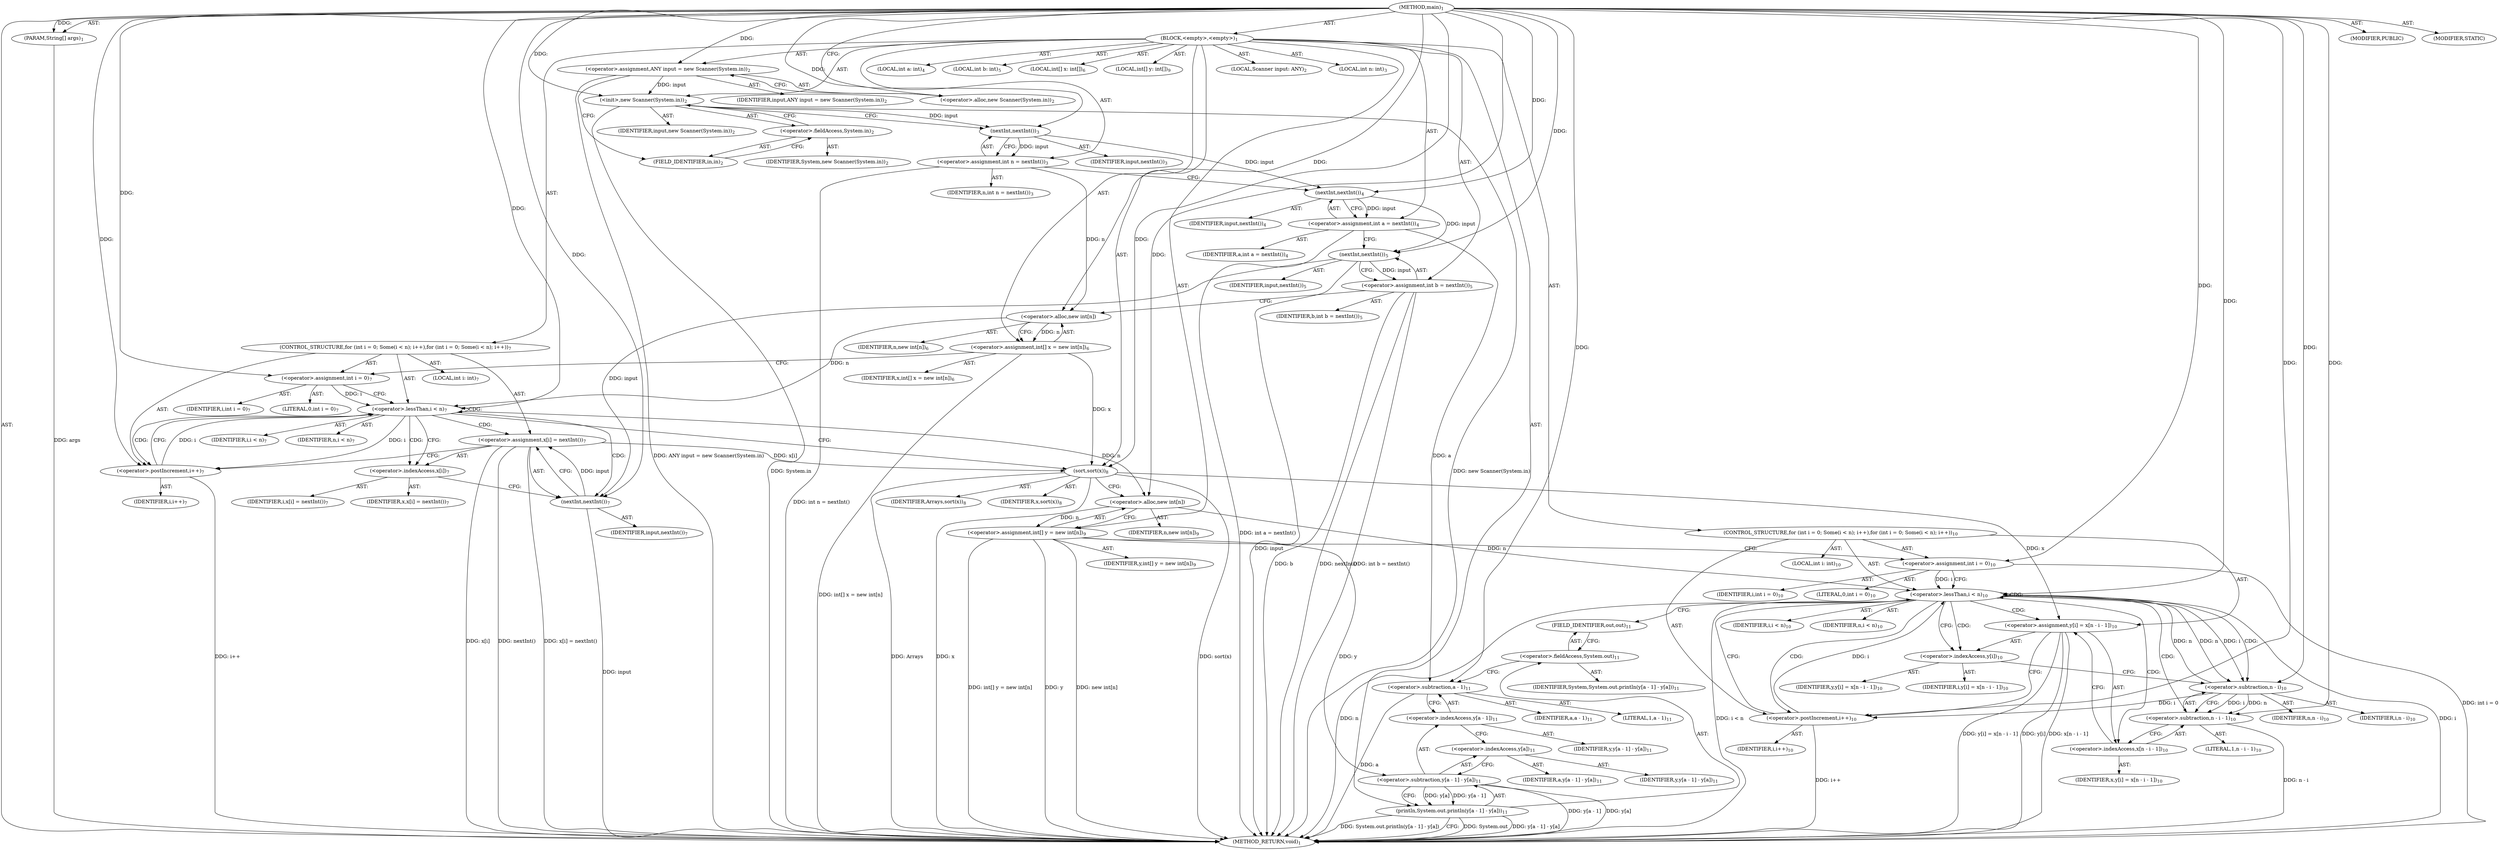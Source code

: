 digraph "main" {  
"19" [label = <(METHOD,main)<SUB>1</SUB>> ]
"20" [label = <(PARAM,String[] args)<SUB>1</SUB>> ]
"21" [label = <(BLOCK,&lt;empty&gt;,&lt;empty&gt;)<SUB>1</SUB>> ]
"4" [label = <(LOCAL,Scanner input: ANY)<SUB>2</SUB>> ]
"22" [label = <(&lt;operator&gt;.assignment,ANY input = new Scanner(System.in))<SUB>2</SUB>> ]
"23" [label = <(IDENTIFIER,input,ANY input = new Scanner(System.in))<SUB>2</SUB>> ]
"24" [label = <(&lt;operator&gt;.alloc,new Scanner(System.in))<SUB>2</SUB>> ]
"25" [label = <(&lt;init&gt;,new Scanner(System.in))<SUB>2</SUB>> ]
"3" [label = <(IDENTIFIER,input,new Scanner(System.in))<SUB>2</SUB>> ]
"26" [label = <(&lt;operator&gt;.fieldAccess,System.in)<SUB>2</SUB>> ]
"27" [label = <(IDENTIFIER,System,new Scanner(System.in))<SUB>2</SUB>> ]
"28" [label = <(FIELD_IDENTIFIER,in,in)<SUB>2</SUB>> ]
"29" [label = <(LOCAL,int n: int)<SUB>3</SUB>> ]
"30" [label = <(&lt;operator&gt;.assignment,int n = nextInt())<SUB>3</SUB>> ]
"31" [label = <(IDENTIFIER,n,int n = nextInt())<SUB>3</SUB>> ]
"32" [label = <(nextInt,nextInt())<SUB>3</SUB>> ]
"33" [label = <(IDENTIFIER,input,nextInt())<SUB>3</SUB>> ]
"34" [label = <(LOCAL,int a: int)<SUB>4</SUB>> ]
"35" [label = <(&lt;operator&gt;.assignment,int a = nextInt())<SUB>4</SUB>> ]
"36" [label = <(IDENTIFIER,a,int a = nextInt())<SUB>4</SUB>> ]
"37" [label = <(nextInt,nextInt())<SUB>4</SUB>> ]
"38" [label = <(IDENTIFIER,input,nextInt())<SUB>4</SUB>> ]
"39" [label = <(LOCAL,int b: int)<SUB>5</SUB>> ]
"40" [label = <(&lt;operator&gt;.assignment,int b = nextInt())<SUB>5</SUB>> ]
"41" [label = <(IDENTIFIER,b,int b = nextInt())<SUB>5</SUB>> ]
"42" [label = <(nextInt,nextInt())<SUB>5</SUB>> ]
"43" [label = <(IDENTIFIER,input,nextInt())<SUB>5</SUB>> ]
"44" [label = <(LOCAL,int[] x: int[])<SUB>6</SUB>> ]
"45" [label = <(&lt;operator&gt;.assignment,int[] x = new int[n])<SUB>6</SUB>> ]
"46" [label = <(IDENTIFIER,x,int[] x = new int[n])<SUB>6</SUB>> ]
"47" [label = <(&lt;operator&gt;.alloc,new int[n])> ]
"48" [label = <(IDENTIFIER,n,new int[n])<SUB>6</SUB>> ]
"49" [label = <(CONTROL_STRUCTURE,for (int i = 0; Some(i &lt; n); i++),for (int i = 0; Some(i &lt; n); i++))<SUB>7</SUB>> ]
"50" [label = <(LOCAL,int i: int)<SUB>7</SUB>> ]
"51" [label = <(&lt;operator&gt;.assignment,int i = 0)<SUB>7</SUB>> ]
"52" [label = <(IDENTIFIER,i,int i = 0)<SUB>7</SUB>> ]
"53" [label = <(LITERAL,0,int i = 0)<SUB>7</SUB>> ]
"54" [label = <(&lt;operator&gt;.lessThan,i &lt; n)<SUB>7</SUB>> ]
"55" [label = <(IDENTIFIER,i,i &lt; n)<SUB>7</SUB>> ]
"56" [label = <(IDENTIFIER,n,i &lt; n)<SUB>7</SUB>> ]
"57" [label = <(&lt;operator&gt;.postIncrement,i++)<SUB>7</SUB>> ]
"58" [label = <(IDENTIFIER,i,i++)<SUB>7</SUB>> ]
"59" [label = <(&lt;operator&gt;.assignment,x[i] = nextInt())<SUB>7</SUB>> ]
"60" [label = <(&lt;operator&gt;.indexAccess,x[i])<SUB>7</SUB>> ]
"61" [label = <(IDENTIFIER,x,x[i] = nextInt())<SUB>7</SUB>> ]
"62" [label = <(IDENTIFIER,i,x[i] = nextInt())<SUB>7</SUB>> ]
"63" [label = <(nextInt,nextInt())<SUB>7</SUB>> ]
"64" [label = <(IDENTIFIER,input,nextInt())<SUB>7</SUB>> ]
"65" [label = <(sort,sort(x))<SUB>8</SUB>> ]
"66" [label = <(IDENTIFIER,Arrays,sort(x))<SUB>8</SUB>> ]
"67" [label = <(IDENTIFIER,x,sort(x))<SUB>8</SUB>> ]
"68" [label = <(LOCAL,int[] y: int[])<SUB>9</SUB>> ]
"69" [label = <(&lt;operator&gt;.assignment,int[] y = new int[n])<SUB>9</SUB>> ]
"70" [label = <(IDENTIFIER,y,int[] y = new int[n])<SUB>9</SUB>> ]
"71" [label = <(&lt;operator&gt;.alloc,new int[n])> ]
"72" [label = <(IDENTIFIER,n,new int[n])<SUB>9</SUB>> ]
"73" [label = <(CONTROL_STRUCTURE,for (int i = 0; Some(i &lt; n); i++),for (int i = 0; Some(i &lt; n); i++))<SUB>10</SUB>> ]
"74" [label = <(LOCAL,int i: int)<SUB>10</SUB>> ]
"75" [label = <(&lt;operator&gt;.assignment,int i = 0)<SUB>10</SUB>> ]
"76" [label = <(IDENTIFIER,i,int i = 0)<SUB>10</SUB>> ]
"77" [label = <(LITERAL,0,int i = 0)<SUB>10</SUB>> ]
"78" [label = <(&lt;operator&gt;.lessThan,i &lt; n)<SUB>10</SUB>> ]
"79" [label = <(IDENTIFIER,i,i &lt; n)<SUB>10</SUB>> ]
"80" [label = <(IDENTIFIER,n,i &lt; n)<SUB>10</SUB>> ]
"81" [label = <(&lt;operator&gt;.postIncrement,i++)<SUB>10</SUB>> ]
"82" [label = <(IDENTIFIER,i,i++)<SUB>10</SUB>> ]
"83" [label = <(&lt;operator&gt;.assignment,y[i] = x[n - i - 1])<SUB>10</SUB>> ]
"84" [label = <(&lt;operator&gt;.indexAccess,y[i])<SUB>10</SUB>> ]
"85" [label = <(IDENTIFIER,y,y[i] = x[n - i - 1])<SUB>10</SUB>> ]
"86" [label = <(IDENTIFIER,i,y[i] = x[n - i - 1])<SUB>10</SUB>> ]
"87" [label = <(&lt;operator&gt;.indexAccess,x[n - i - 1])<SUB>10</SUB>> ]
"88" [label = <(IDENTIFIER,x,y[i] = x[n - i - 1])<SUB>10</SUB>> ]
"89" [label = <(&lt;operator&gt;.subtraction,n - i - 1)<SUB>10</SUB>> ]
"90" [label = <(&lt;operator&gt;.subtraction,n - i)<SUB>10</SUB>> ]
"91" [label = <(IDENTIFIER,n,n - i)<SUB>10</SUB>> ]
"92" [label = <(IDENTIFIER,i,n - i)<SUB>10</SUB>> ]
"93" [label = <(LITERAL,1,n - i - 1)<SUB>10</SUB>> ]
"94" [label = <(println,System.out.println(y[a - 1] - y[a]))<SUB>11</SUB>> ]
"95" [label = <(&lt;operator&gt;.fieldAccess,System.out)<SUB>11</SUB>> ]
"96" [label = <(IDENTIFIER,System,System.out.println(y[a - 1] - y[a]))<SUB>11</SUB>> ]
"97" [label = <(FIELD_IDENTIFIER,out,out)<SUB>11</SUB>> ]
"98" [label = <(&lt;operator&gt;.subtraction,y[a - 1] - y[a])<SUB>11</SUB>> ]
"99" [label = <(&lt;operator&gt;.indexAccess,y[a - 1])<SUB>11</SUB>> ]
"100" [label = <(IDENTIFIER,y,y[a - 1] - y[a])<SUB>11</SUB>> ]
"101" [label = <(&lt;operator&gt;.subtraction,a - 1)<SUB>11</SUB>> ]
"102" [label = <(IDENTIFIER,a,a - 1)<SUB>11</SUB>> ]
"103" [label = <(LITERAL,1,a - 1)<SUB>11</SUB>> ]
"104" [label = <(&lt;operator&gt;.indexAccess,y[a])<SUB>11</SUB>> ]
"105" [label = <(IDENTIFIER,y,y[a - 1] - y[a])<SUB>11</SUB>> ]
"106" [label = <(IDENTIFIER,a,y[a - 1] - y[a])<SUB>11</SUB>> ]
"107" [label = <(MODIFIER,PUBLIC)> ]
"108" [label = <(MODIFIER,STATIC)> ]
"109" [label = <(METHOD_RETURN,void)<SUB>1</SUB>> ]
  "19" -> "20"  [ label = "AST: "] 
  "19" -> "21"  [ label = "AST: "] 
  "19" -> "107"  [ label = "AST: "] 
  "19" -> "108"  [ label = "AST: "] 
  "19" -> "109"  [ label = "AST: "] 
  "21" -> "4"  [ label = "AST: "] 
  "21" -> "22"  [ label = "AST: "] 
  "21" -> "25"  [ label = "AST: "] 
  "21" -> "29"  [ label = "AST: "] 
  "21" -> "30"  [ label = "AST: "] 
  "21" -> "34"  [ label = "AST: "] 
  "21" -> "35"  [ label = "AST: "] 
  "21" -> "39"  [ label = "AST: "] 
  "21" -> "40"  [ label = "AST: "] 
  "21" -> "44"  [ label = "AST: "] 
  "21" -> "45"  [ label = "AST: "] 
  "21" -> "49"  [ label = "AST: "] 
  "21" -> "65"  [ label = "AST: "] 
  "21" -> "68"  [ label = "AST: "] 
  "21" -> "69"  [ label = "AST: "] 
  "21" -> "73"  [ label = "AST: "] 
  "21" -> "94"  [ label = "AST: "] 
  "22" -> "23"  [ label = "AST: "] 
  "22" -> "24"  [ label = "AST: "] 
  "25" -> "3"  [ label = "AST: "] 
  "25" -> "26"  [ label = "AST: "] 
  "26" -> "27"  [ label = "AST: "] 
  "26" -> "28"  [ label = "AST: "] 
  "30" -> "31"  [ label = "AST: "] 
  "30" -> "32"  [ label = "AST: "] 
  "32" -> "33"  [ label = "AST: "] 
  "35" -> "36"  [ label = "AST: "] 
  "35" -> "37"  [ label = "AST: "] 
  "37" -> "38"  [ label = "AST: "] 
  "40" -> "41"  [ label = "AST: "] 
  "40" -> "42"  [ label = "AST: "] 
  "42" -> "43"  [ label = "AST: "] 
  "45" -> "46"  [ label = "AST: "] 
  "45" -> "47"  [ label = "AST: "] 
  "47" -> "48"  [ label = "AST: "] 
  "49" -> "50"  [ label = "AST: "] 
  "49" -> "51"  [ label = "AST: "] 
  "49" -> "54"  [ label = "AST: "] 
  "49" -> "57"  [ label = "AST: "] 
  "49" -> "59"  [ label = "AST: "] 
  "51" -> "52"  [ label = "AST: "] 
  "51" -> "53"  [ label = "AST: "] 
  "54" -> "55"  [ label = "AST: "] 
  "54" -> "56"  [ label = "AST: "] 
  "57" -> "58"  [ label = "AST: "] 
  "59" -> "60"  [ label = "AST: "] 
  "59" -> "63"  [ label = "AST: "] 
  "60" -> "61"  [ label = "AST: "] 
  "60" -> "62"  [ label = "AST: "] 
  "63" -> "64"  [ label = "AST: "] 
  "65" -> "66"  [ label = "AST: "] 
  "65" -> "67"  [ label = "AST: "] 
  "69" -> "70"  [ label = "AST: "] 
  "69" -> "71"  [ label = "AST: "] 
  "71" -> "72"  [ label = "AST: "] 
  "73" -> "74"  [ label = "AST: "] 
  "73" -> "75"  [ label = "AST: "] 
  "73" -> "78"  [ label = "AST: "] 
  "73" -> "81"  [ label = "AST: "] 
  "73" -> "83"  [ label = "AST: "] 
  "75" -> "76"  [ label = "AST: "] 
  "75" -> "77"  [ label = "AST: "] 
  "78" -> "79"  [ label = "AST: "] 
  "78" -> "80"  [ label = "AST: "] 
  "81" -> "82"  [ label = "AST: "] 
  "83" -> "84"  [ label = "AST: "] 
  "83" -> "87"  [ label = "AST: "] 
  "84" -> "85"  [ label = "AST: "] 
  "84" -> "86"  [ label = "AST: "] 
  "87" -> "88"  [ label = "AST: "] 
  "87" -> "89"  [ label = "AST: "] 
  "89" -> "90"  [ label = "AST: "] 
  "89" -> "93"  [ label = "AST: "] 
  "90" -> "91"  [ label = "AST: "] 
  "90" -> "92"  [ label = "AST: "] 
  "94" -> "95"  [ label = "AST: "] 
  "94" -> "98"  [ label = "AST: "] 
  "95" -> "96"  [ label = "AST: "] 
  "95" -> "97"  [ label = "AST: "] 
  "98" -> "99"  [ label = "AST: "] 
  "98" -> "104"  [ label = "AST: "] 
  "99" -> "100"  [ label = "AST: "] 
  "99" -> "101"  [ label = "AST: "] 
  "101" -> "102"  [ label = "AST: "] 
  "101" -> "103"  [ label = "AST: "] 
  "104" -> "105"  [ label = "AST: "] 
  "104" -> "106"  [ label = "AST: "] 
  "22" -> "28"  [ label = "CFG: "] 
  "25" -> "32"  [ label = "CFG: "] 
  "30" -> "37"  [ label = "CFG: "] 
  "35" -> "42"  [ label = "CFG: "] 
  "40" -> "47"  [ label = "CFG: "] 
  "45" -> "51"  [ label = "CFG: "] 
  "65" -> "71"  [ label = "CFG: "] 
  "69" -> "75"  [ label = "CFG: "] 
  "94" -> "109"  [ label = "CFG: "] 
  "24" -> "22"  [ label = "CFG: "] 
  "26" -> "25"  [ label = "CFG: "] 
  "32" -> "30"  [ label = "CFG: "] 
  "37" -> "35"  [ label = "CFG: "] 
  "42" -> "40"  [ label = "CFG: "] 
  "47" -> "45"  [ label = "CFG: "] 
  "51" -> "54"  [ label = "CFG: "] 
  "54" -> "60"  [ label = "CFG: "] 
  "54" -> "65"  [ label = "CFG: "] 
  "57" -> "54"  [ label = "CFG: "] 
  "59" -> "57"  [ label = "CFG: "] 
  "71" -> "69"  [ label = "CFG: "] 
  "75" -> "78"  [ label = "CFG: "] 
  "78" -> "84"  [ label = "CFG: "] 
  "78" -> "97"  [ label = "CFG: "] 
  "81" -> "78"  [ label = "CFG: "] 
  "83" -> "81"  [ label = "CFG: "] 
  "95" -> "101"  [ label = "CFG: "] 
  "98" -> "94"  [ label = "CFG: "] 
  "28" -> "26"  [ label = "CFG: "] 
  "60" -> "63"  [ label = "CFG: "] 
  "63" -> "59"  [ label = "CFG: "] 
  "84" -> "90"  [ label = "CFG: "] 
  "87" -> "83"  [ label = "CFG: "] 
  "97" -> "95"  [ label = "CFG: "] 
  "99" -> "104"  [ label = "CFG: "] 
  "104" -> "98"  [ label = "CFG: "] 
  "89" -> "87"  [ label = "CFG: "] 
  "101" -> "99"  [ label = "CFG: "] 
  "90" -> "89"  [ label = "CFG: "] 
  "19" -> "24"  [ label = "CFG: "] 
  "20" -> "109"  [ label = "DDG: args"] 
  "22" -> "109"  [ label = "DDG: ANY input = new Scanner(System.in)"] 
  "25" -> "109"  [ label = "DDG: System.in"] 
  "25" -> "109"  [ label = "DDG: new Scanner(System.in)"] 
  "30" -> "109"  [ label = "DDG: int n = nextInt()"] 
  "35" -> "109"  [ label = "DDG: int a = nextInt()"] 
  "40" -> "109"  [ label = "DDG: b"] 
  "42" -> "109"  [ label = "DDG: input"] 
  "40" -> "109"  [ label = "DDG: nextInt()"] 
  "40" -> "109"  [ label = "DDG: int b = nextInt()"] 
  "45" -> "109"  [ label = "DDG: int[] x = new int[n]"] 
  "65" -> "109"  [ label = "DDG: x"] 
  "65" -> "109"  [ label = "DDG: sort(x)"] 
  "69" -> "109"  [ label = "DDG: y"] 
  "69" -> "109"  [ label = "DDG: new int[n]"] 
  "69" -> "109"  [ label = "DDG: int[] y = new int[n]"] 
  "75" -> "109"  [ label = "DDG: int i = 0"] 
  "78" -> "109"  [ label = "DDG: i"] 
  "78" -> "109"  [ label = "DDG: n"] 
  "78" -> "109"  [ label = "DDG: i &lt; n"] 
  "94" -> "109"  [ label = "DDG: System.out"] 
  "101" -> "109"  [ label = "DDG: a"] 
  "98" -> "109"  [ label = "DDG: y[a - 1]"] 
  "98" -> "109"  [ label = "DDG: y[a]"] 
  "94" -> "109"  [ label = "DDG: y[a - 1] - y[a]"] 
  "94" -> "109"  [ label = "DDG: System.out.println(y[a - 1] - y[a])"] 
  "83" -> "109"  [ label = "DDG: y[i]"] 
  "89" -> "109"  [ label = "DDG: n - i"] 
  "83" -> "109"  [ label = "DDG: x[n - i - 1]"] 
  "83" -> "109"  [ label = "DDG: y[i] = x[n - i - 1]"] 
  "81" -> "109"  [ label = "DDG: i++"] 
  "59" -> "109"  [ label = "DDG: x[i]"] 
  "63" -> "109"  [ label = "DDG: input"] 
  "59" -> "109"  [ label = "DDG: nextInt()"] 
  "59" -> "109"  [ label = "DDG: x[i] = nextInt()"] 
  "57" -> "109"  [ label = "DDG: i++"] 
  "65" -> "109"  [ label = "DDG: Arrays"] 
  "19" -> "20"  [ label = "DDG: "] 
  "19" -> "22"  [ label = "DDG: "] 
  "32" -> "30"  [ label = "DDG: input"] 
  "37" -> "35"  [ label = "DDG: input"] 
  "42" -> "40"  [ label = "DDG: input"] 
  "47" -> "45"  [ label = "DDG: n"] 
  "71" -> "69"  [ label = "DDG: n"] 
  "22" -> "25"  [ label = "DDG: input"] 
  "19" -> "25"  [ label = "DDG: "] 
  "19" -> "51"  [ label = "DDG: "] 
  "63" -> "59"  [ label = "DDG: input"] 
  "19" -> "65"  [ label = "DDG: "] 
  "45" -> "65"  [ label = "DDG: x"] 
  "59" -> "65"  [ label = "DDG: x[i]"] 
  "19" -> "75"  [ label = "DDG: "] 
  "65" -> "83"  [ label = "DDG: x"] 
  "98" -> "94"  [ label = "DDG: y[a - 1]"] 
  "98" -> "94"  [ label = "DDG: y[a]"] 
  "25" -> "32"  [ label = "DDG: input"] 
  "19" -> "32"  [ label = "DDG: "] 
  "32" -> "37"  [ label = "DDG: input"] 
  "19" -> "37"  [ label = "DDG: "] 
  "37" -> "42"  [ label = "DDG: input"] 
  "19" -> "42"  [ label = "DDG: "] 
  "30" -> "47"  [ label = "DDG: n"] 
  "19" -> "47"  [ label = "DDG: "] 
  "51" -> "54"  [ label = "DDG: i"] 
  "57" -> "54"  [ label = "DDG: i"] 
  "19" -> "54"  [ label = "DDG: "] 
  "47" -> "54"  [ label = "DDG: n"] 
  "54" -> "57"  [ label = "DDG: i"] 
  "19" -> "57"  [ label = "DDG: "] 
  "54" -> "71"  [ label = "DDG: n"] 
  "19" -> "71"  [ label = "DDG: "] 
  "75" -> "78"  [ label = "DDG: i"] 
  "81" -> "78"  [ label = "DDG: i"] 
  "19" -> "78"  [ label = "DDG: "] 
  "71" -> "78"  [ label = "DDG: n"] 
  "90" -> "78"  [ label = "DDG: n"] 
  "90" -> "81"  [ label = "DDG: i"] 
  "19" -> "81"  [ label = "DDG: "] 
  "69" -> "98"  [ label = "DDG: y"] 
  "42" -> "63"  [ label = "DDG: input"] 
  "19" -> "63"  [ label = "DDG: "] 
  "90" -> "89"  [ label = "DDG: n"] 
  "90" -> "89"  [ label = "DDG: i"] 
  "19" -> "89"  [ label = "DDG: "] 
  "35" -> "101"  [ label = "DDG: a"] 
  "19" -> "101"  [ label = "DDG: "] 
  "78" -> "90"  [ label = "DDG: n"] 
  "19" -> "90"  [ label = "DDG: "] 
  "78" -> "90"  [ label = "DDG: i"] 
  "54" -> "60"  [ label = "CDG: "] 
  "54" -> "57"  [ label = "CDG: "] 
  "54" -> "63"  [ label = "CDG: "] 
  "54" -> "59"  [ label = "CDG: "] 
  "54" -> "54"  [ label = "CDG: "] 
  "78" -> "83"  [ label = "CDG: "] 
  "78" -> "89"  [ label = "CDG: "] 
  "78" -> "81"  [ label = "CDG: "] 
  "78" -> "84"  [ label = "CDG: "] 
  "78" -> "87"  [ label = "CDG: "] 
  "78" -> "90"  [ label = "CDG: "] 
  "78" -> "78"  [ label = "CDG: "] 
}
